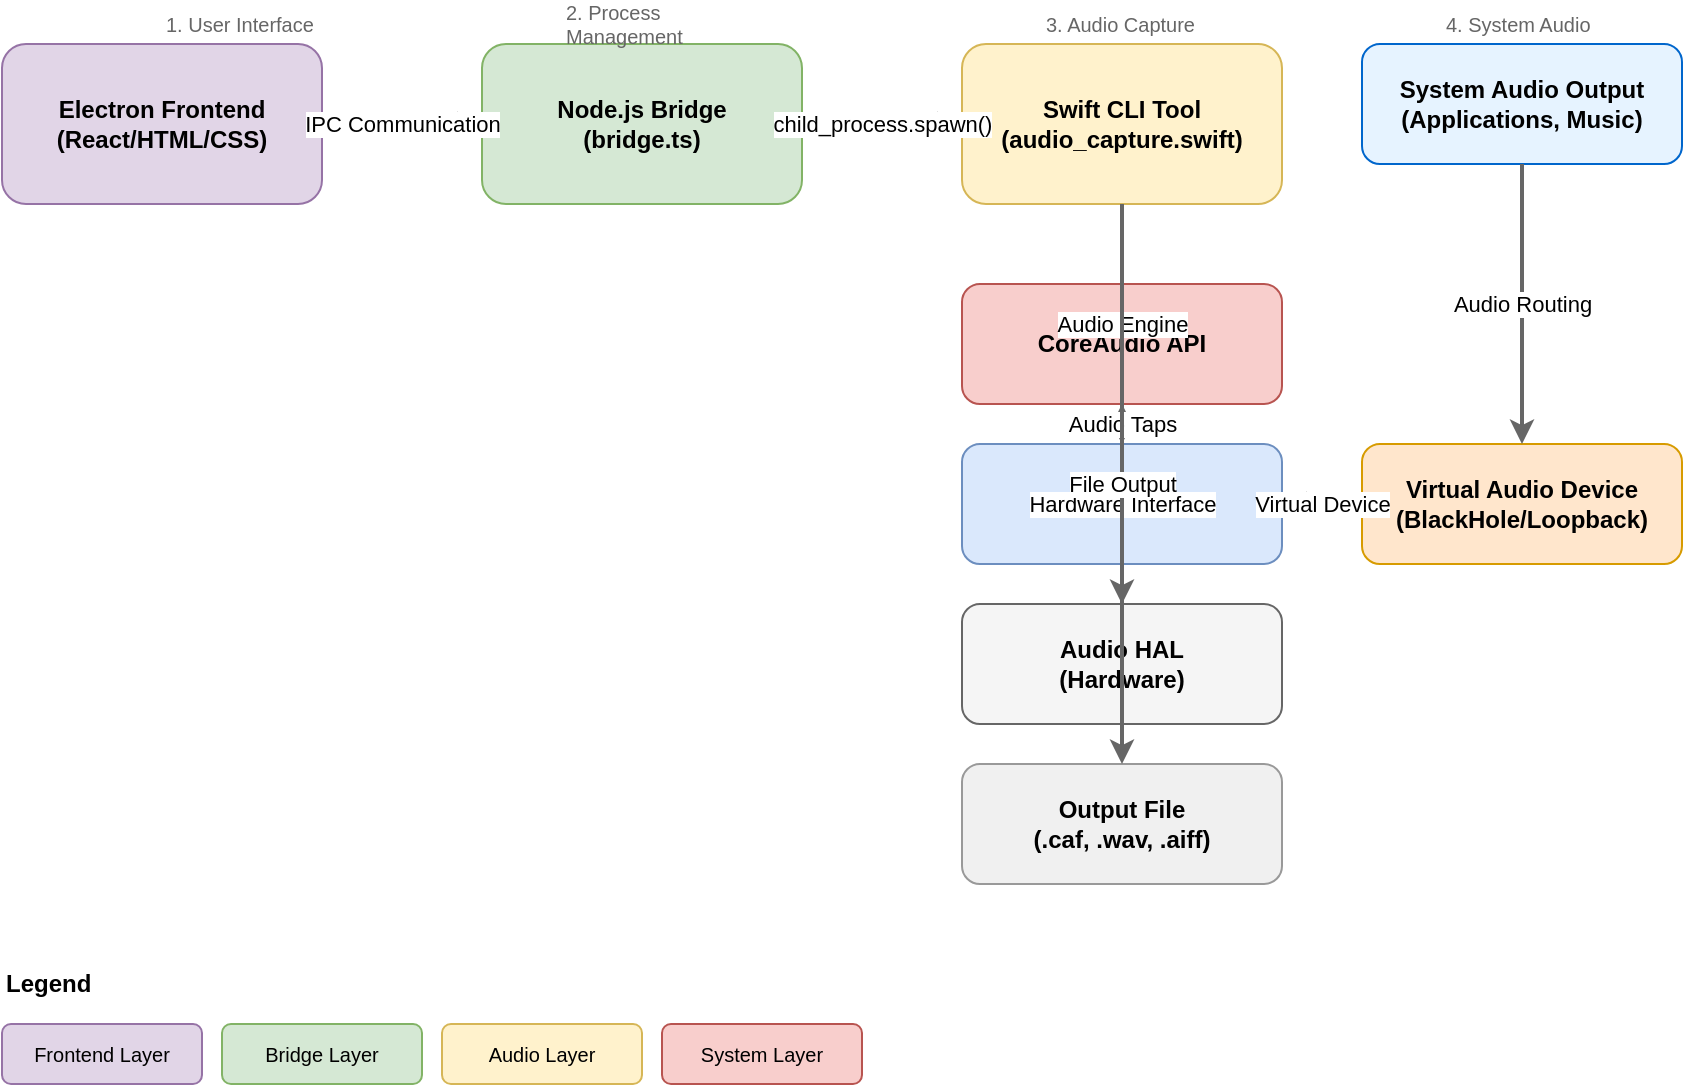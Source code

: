 <mxfile version="22.1.16" type="device">
  <diagram name="macOS System Audio Capture Architecture" id="architecture">
    <mxGraphModel dx="1422" dy="794" grid="1" gridSize="10" guides="1" tooltips="1" connect="1" arrows="1" fold="1" page="1" pageScale="1" pageWidth="1169" pageHeight="827" math="0" shadow="0">
      <root>
        <mxCell id="0" />
        <mxCell id="1" parent="0" />
        
        <!-- Electron Frontend -->
        <mxCell id="frontend" value="Electron Frontend&#xa;(React/HTML/CSS)" style="rounded=1;whiteSpace=wrap;html=1;fillColor=#e1d5e7;strokeColor=#9673a6;fontSize=12;fontStyle=1;" vertex="1" parent="1">
          <mxGeometry x="40" y="40" width="160" height="80" as="geometry" />
        </mxCell>
        
        <!-- Node.js Bridge -->
        <mxCell id="bridge" value="Node.js Bridge&#xa;(bridge.ts)" style="rounded=1;whiteSpace=wrap;html=1;fillColor=#d5e8d4;strokeColor=#82b366;fontSize=12;fontStyle=1;" vertex="1" parent="1">
          <mxGeometry x="280" y="40" width="160" height="80" as="geometry" />
        </mxCell>
        
        <!-- Swift CLI Tool -->
        <mxCell id="swift" value="Swift CLI Tool&#xa;(audio_capture.swift)" style="rounded=1;whiteSpace=wrap;html=1;fillColor=#fff2cc;strokeColor=#d6b656;fontSize=12;fontStyle=1;" vertex="1" parent="1">
          <mxGeometry x="520" y="40" width="160" height="80" as="geometry" />
        </mxCell>
        
        <!-- CoreAudio -->
        <mxCell id="coreaudio" value="CoreAudio API" style="rounded=1;whiteSpace=wrap;html=1;fillColor=#f8cecc;strokeColor=#b85450;fontSize=12;fontStyle=1;" vertex="1" parent="1">
          <mxGeometry x="520" y="160" width="160" height="60" as="geometry" />
        </mxCell>
        
        <!-- AVFoundation -->
        <mxCell id="avfoundation" value="AVFoundation" style="rounded=1;whiteSpace=wrap;html=1;fillColor=#dae8fc;strokeColor=#6c8ebf;fontSize=12;fontStyle=1;" vertex="1" parent="1">
          <mxGeometry x="520" y="240" width="160" height="60" as="geometry" />
        </mxCell>
        
        <!-- Audio HAL -->
        <mxCell id="hal" value="Audio HAL&#xa;(Hardware)" style="rounded=1;whiteSpace=wrap;html=1;fillColor=#f5f5f5;strokeColor=#666666;fontSize=12;fontStyle=1;" vertex="1" parent="1">
          <mxGeometry x="520" y="320" width="160" height="60" as="geometry" />
        </mxCell>
        
        <!-- Virtual Audio Device -->
        <mxCell id="virtual" value="Virtual Audio Device&#xa;(BlackHole/Loopback)" style="rounded=1;whiteSpace=wrap;html=1;fillColor=#ffe6cc;strokeColor=#d79b00;fontSize=12;fontStyle=1;" vertex="1" parent="1">
          <mxGeometry x="720" y="240" width="160" height="60" as="geometry" />
        </mxCell>
        
        <!-- System Audio -->
        <mxCell id="system" value="System Audio Output&#xa;(Applications, Music)" style="rounded=1;whiteSpace=wrap;html=1;fillColor=#e6f3ff;strokeColor=#0066cc;fontSize=12;fontStyle=1;" vertex="1" parent="1">
          <mxGeometry x="720" y="40" width="160" height="60" as="geometry" />
        </mxCell>
        
        <!-- Output File -->
        <mxCell id="output" value="Output File&#xa;(.caf, .wav, .aiff)" style="rounded=1;whiteSpace=wrap;html=1;fillColor=#f0f0f0;strokeColor=#999999;fontSize=12;fontStyle=1;" vertex="1" parent="1">
          <mxGeometry x="520" y="400" width="160" height="60" as="geometry" />
        </mxCell>
        
        <!-- Connections -->
        <mxCell id="conn1" value="IPC Communication" style="edgeStyle=orthogonalEdgeStyle;rounded=0;orthogonalLoop=1;jettySize=auto;html=1;strokeColor=#666666;strokeWidth=2;" edge="1" parent="1" source="frontend" target="bridge">
          <mxGeometry relative="1" as="geometry" />
        </mxCell>
        
        <mxCell id="conn2" value="child_process.spawn()" style="edgeStyle=orthogonalEdgeStyle;rounded=0;orthogonalLoop=1;jettySize=auto;html=1;strokeColor=#666666;strokeWidth=2;" edge="1" parent="1" source="bridge" target="swift">
          <mxGeometry relative="1" as="geometry" />
        </mxCell>
        
        <mxCell id="conn3" value="Audio Engine" style="edgeStyle=orthogonalEdgeStyle;rounded=0;orthogonalLoop=1;jettySize=auto;html=1;strokeColor=#666666;strokeWidth=2;" edge="1" parent="1" source="swift" target="avfoundation">
          <mxGeometry relative="1" as="geometry" />
        </mxCell>
        
        <mxCell id="conn4" value="Audio Taps" style="edgeStyle=orthogonalEdgeStyle;rounded=0;orthogonalLoop=1;jettySize=auto;html=1;strokeColor=#666666;strokeWidth=2;" edge="1" parent="1" source="avfoundation" target="coreaudio">
          <mxGeometry relative="1" as="geometry" />
        </mxCell>
        
        <mxCell id="conn5" value="Hardware Interface" style="edgeStyle=orthogonalEdgeStyle;rounded=0;orthogonalLoop=1;jettySize=auto;html=1;strokeColor=#666666;strokeWidth=2;" edge="1" parent="1" source="coreaudio" target="hal">
          <mxGeometry relative="1" as="geometry" />
        </mxCell>
        
        <mxCell id="conn6" value="Audio Routing" style="edgeStyle=orthogonalEdgeStyle;rounded=0;orthogonalLoop=1;jettySize=auto;html=1;strokeColor=#666666;strokeWidth=2;" edge="1" parent="1" source="system" target="virtual">
          <mxGeometry relative="1" as="geometry" />
        </mxCell>
        
        <mxCell id="conn7" value="Virtual Device" style="edgeStyle=orthogonalEdgeStyle;rounded=0;orthogonalLoop=1;jettySize=auto;html=1;strokeColor=#666666;strokeWidth=2;" edge="1" parent="1" source="virtual" target="avfoundation">
          <mxGeometry relative="1" as="geometry" />
        </mxCell>
        
        <mxCell id="conn8" value="File Output" style="edgeStyle=orthogonalEdgeStyle;rounded=0;orthogonalLoop=1;jettySize=auto;html=1;strokeColor=#666666;strokeWidth=2;" edge="1" parent="1" source="swift" target="output">
          <mxGeometry relative="1" as="geometry" />
        </mxCell>
        
        <!-- Data Flow Labels -->
        <mxCell id="flow1" value="1. User Interface" style="text;html=1;strokeColor=none;fillColor=none;align=left;verticalAlign=middle;whiteSpace=wrap;rounded=0;fontSize=10;fontColor=#666666;" vertex="1" parent="1">
          <mxGeometry x="120" y="20" width="80" height="20" as="geometry" />
        </mxCell>
        
        <mxCell id="flow2" value="2. Process Management" style="text;html=1;strokeColor=none;fillColor=none;align=left;verticalAlign=middle;whiteSpace=wrap;rounded=0;fontSize=10;fontColor=#666666;" vertex="1" parent="1">
          <mxGeometry x="320" y="20" width="100" height="20" as="geometry" />
        </mxCell>
        
        <mxCell id="flow3" value="3. Audio Capture" style="text;html=1;strokeColor=none;fillColor=none;align=left;verticalAlign=middle;whiteSpace=wrap;rounded=0;fontSize=10;fontColor=#666666;" vertex="1" parent="1">
          <mxGeometry x="560" y="20" width="80" height="20" as="geometry" />
        </mxCell>
        
        <mxCell id="flow4" value="4. System Audio" style="text;html=1;strokeColor=none;fillColor=none;align=left;verticalAlign=middle;whiteSpace=wrap;rounded=0;fontSize=10;fontColor=#666666;" vertex="1" parent="1">
          <mxGeometry x="760" y="20" width="80" height="20" as="geometry" />
        </mxCell>
        
        <!-- Legend -->
        <mxCell id="legend" value="Legend" style="text;html=1;strokeColor=none;fillColor=none;align=left;verticalAlign=middle;whiteSpace=wrap;rounded=0;fontSize=12;fontStyle=1;" vertex="1" parent="1">
          <mxGeometry x="40" y="500" width="60" height="20" as="geometry" />
        </mxCell>
        
        <mxCell id="legend1" value="Frontend Layer" style="rounded=1;whiteSpace=wrap;html=1;fillColor=#e1d5e7;strokeColor=#9673a6;fontSize=10;" vertex="1" parent="1">
          <mxGeometry x="40" y="530" width="100" height="30" as="geometry" />
        </mxCell>
        
        <mxCell id="legend2" value="Bridge Layer" style="rounded=1;whiteSpace=wrap;html=1;fillColor=#d5e8d4;strokeColor=#82b366;fontSize=10;" vertex="1" parent="1">
          <mxGeometry x="150" y="530" width="100" height="30" as="geometry" />
        </mxCell>
        
        <mxCell id="legend3" value="Audio Layer" style="rounded=1;whiteSpace=wrap;html=1;fillColor=#fff2cc;strokeColor=#d6b656;fontSize=10;" vertex="1" parent="1">
          <mxGeometry x="260" y="530" width="100" height="30" as="geometry" />
        </mxCell>
        
        <mxCell id="legend4" value="System Layer" style="rounded=1;whiteSpace=wrap;html=1;fillColor=#f8cecc;strokeColor=#b85450;fontSize=10;" vertex="1" parent="1">
          <mxGeometry x="370" y="530" width="100" height="30" as="geometry" />
        </mxCell>
        
      </root>
    </mxGraphModel>
  </diagram>
</mxfile> 